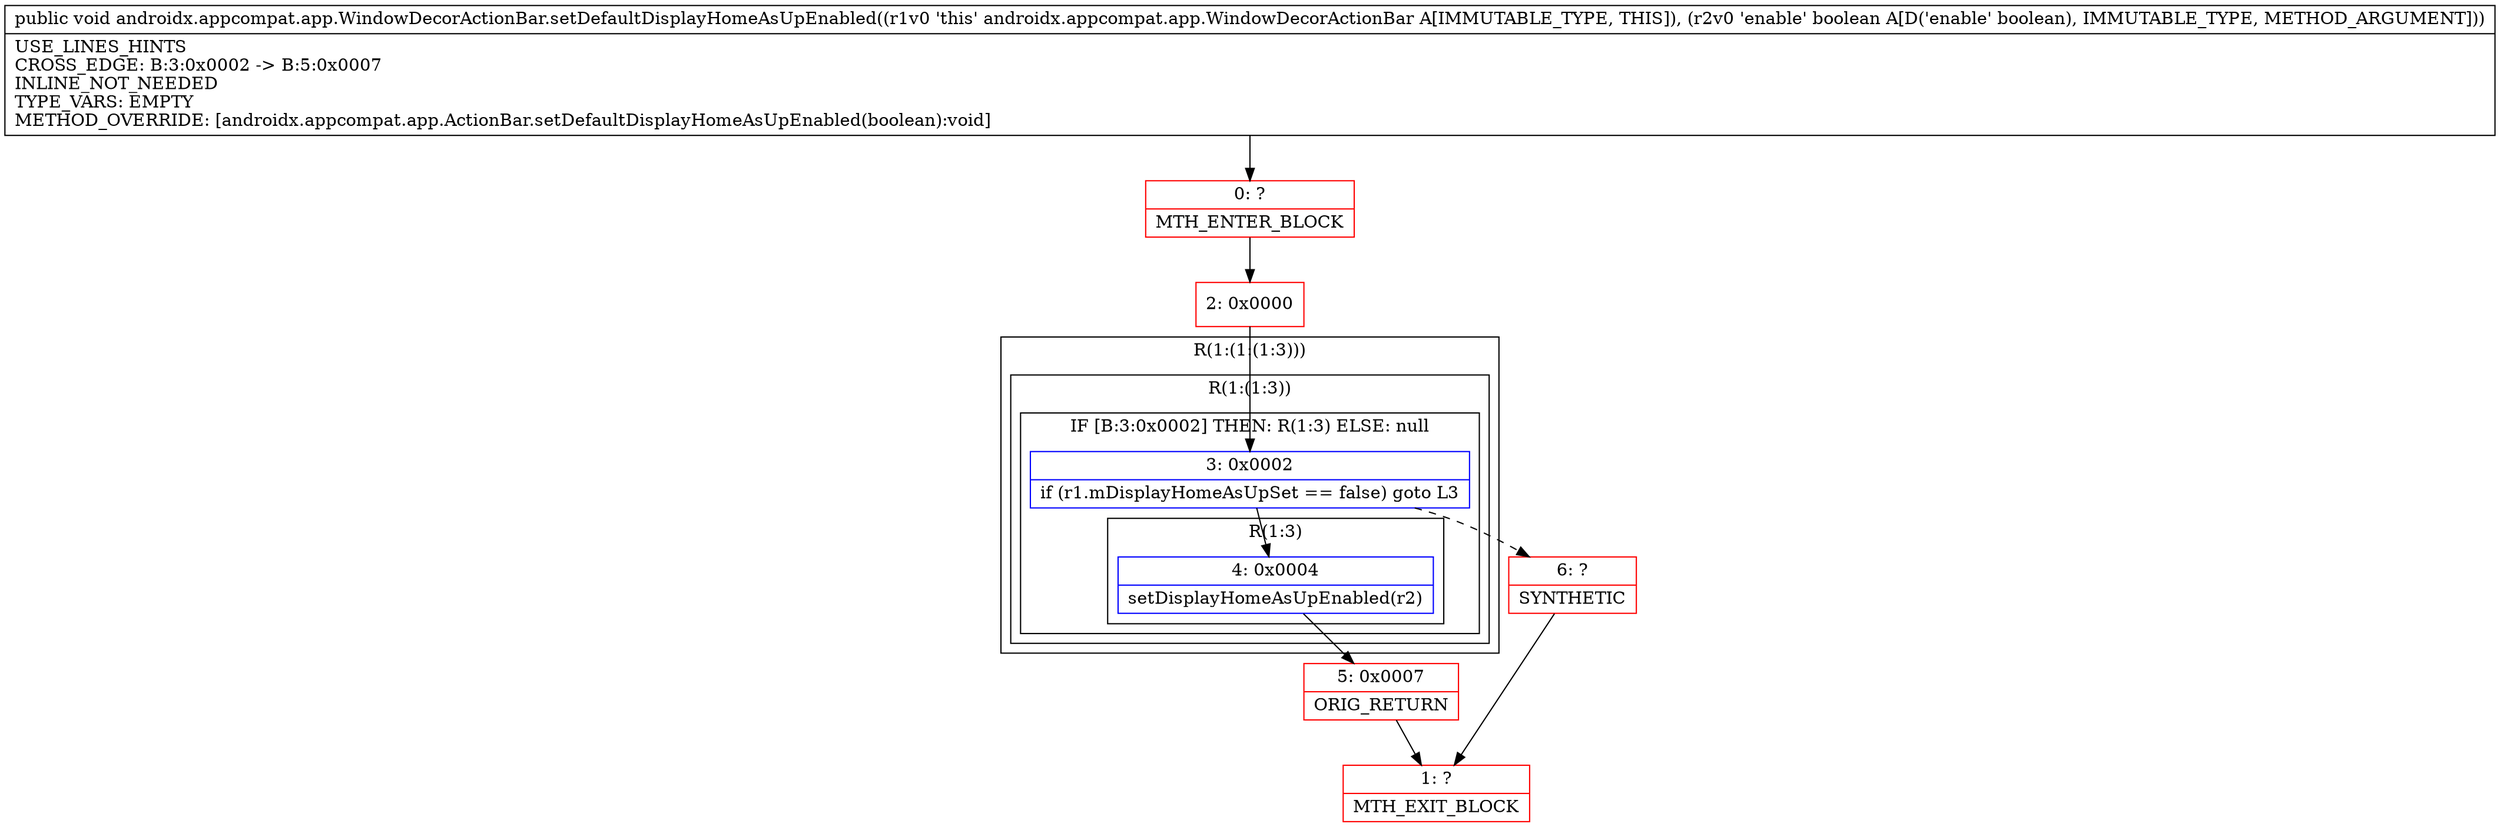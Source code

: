 digraph "CFG forandroidx.appcompat.app.WindowDecorActionBar.setDefaultDisplayHomeAsUpEnabled(Z)V" {
subgraph cluster_Region_1478063478 {
label = "R(1:(1:(1:3)))";
node [shape=record,color=blue];
subgraph cluster_Region_1707944792 {
label = "R(1:(1:3))";
node [shape=record,color=blue];
subgraph cluster_IfRegion_1916443776 {
label = "IF [B:3:0x0002] THEN: R(1:3) ELSE: null";
node [shape=record,color=blue];
Node_3 [shape=record,label="{3\:\ 0x0002|if (r1.mDisplayHomeAsUpSet == false) goto L3\l}"];
subgraph cluster_Region_1835424116 {
label = "R(1:3)";
node [shape=record,color=blue];
Node_4 [shape=record,label="{4\:\ 0x0004|setDisplayHomeAsUpEnabled(r2)\l}"];
}
}
}
}
Node_0 [shape=record,color=red,label="{0\:\ ?|MTH_ENTER_BLOCK\l}"];
Node_2 [shape=record,color=red,label="{2\:\ 0x0000}"];
Node_5 [shape=record,color=red,label="{5\:\ 0x0007|ORIG_RETURN\l}"];
Node_1 [shape=record,color=red,label="{1\:\ ?|MTH_EXIT_BLOCK\l}"];
Node_6 [shape=record,color=red,label="{6\:\ ?|SYNTHETIC\l}"];
MethodNode[shape=record,label="{public void androidx.appcompat.app.WindowDecorActionBar.setDefaultDisplayHomeAsUpEnabled((r1v0 'this' androidx.appcompat.app.WindowDecorActionBar A[IMMUTABLE_TYPE, THIS]), (r2v0 'enable' boolean A[D('enable' boolean), IMMUTABLE_TYPE, METHOD_ARGUMENT]))  | USE_LINES_HINTS\lCROSS_EDGE: B:3:0x0002 \-\> B:5:0x0007\lINLINE_NOT_NEEDED\lTYPE_VARS: EMPTY\lMETHOD_OVERRIDE: [androidx.appcompat.app.ActionBar.setDefaultDisplayHomeAsUpEnabled(boolean):void]\l}"];
MethodNode -> Node_0;Node_3 -> Node_4;
Node_3 -> Node_6[style=dashed];
Node_4 -> Node_5;
Node_0 -> Node_2;
Node_2 -> Node_3;
Node_5 -> Node_1;
Node_6 -> Node_1;
}


